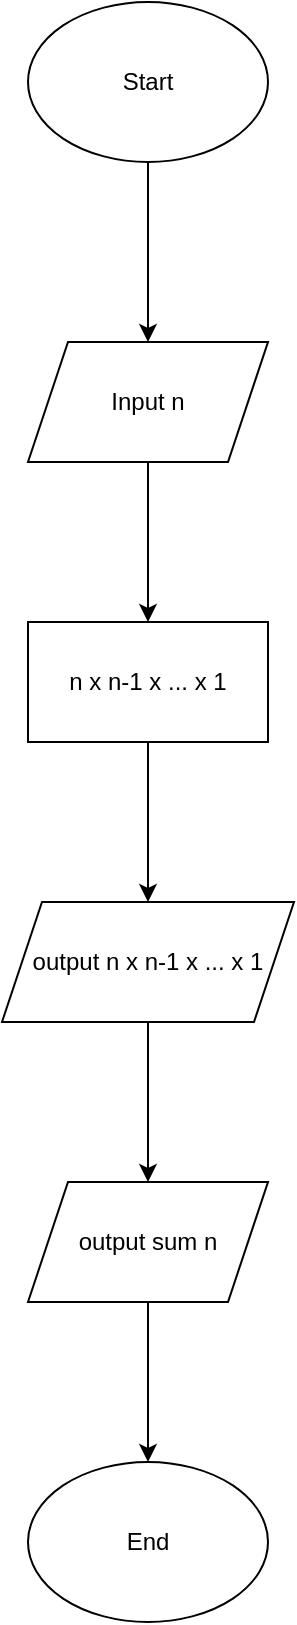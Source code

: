 <mxfile version="25.0.1">
  <diagram name="หน้า-1" id="KkEdLRlDNOzUqddT7xb_">
    <mxGraphModel dx="1050" dy="530" grid="1" gridSize="10" guides="1" tooltips="1" connect="1" arrows="1" fold="1" page="1" pageScale="1" pageWidth="827" pageHeight="1169" math="0" shadow="0">
      <root>
        <mxCell id="0" />
        <mxCell id="1" parent="0" />
        <mxCell id="Ux3kClubimHEc86WzaHW-3" value="" style="edgeStyle=orthogonalEdgeStyle;rounded=0;orthogonalLoop=1;jettySize=auto;html=1;" edge="1" parent="1" source="Ux3kClubimHEc86WzaHW-1" target="Ux3kClubimHEc86WzaHW-2">
          <mxGeometry relative="1" as="geometry" />
        </mxCell>
        <mxCell id="Ux3kClubimHEc86WzaHW-1" value="Start" style="ellipse;whiteSpace=wrap;html=1;" vertex="1" parent="1">
          <mxGeometry x="354" y="10" width="120" height="80" as="geometry" />
        </mxCell>
        <mxCell id="Ux3kClubimHEc86WzaHW-5" value="" style="edgeStyle=orthogonalEdgeStyle;rounded=0;orthogonalLoop=1;jettySize=auto;html=1;" edge="1" parent="1" source="Ux3kClubimHEc86WzaHW-2" target="Ux3kClubimHEc86WzaHW-4">
          <mxGeometry relative="1" as="geometry" />
        </mxCell>
        <mxCell id="Ux3kClubimHEc86WzaHW-2" value="Input n" style="shape=parallelogram;perimeter=parallelogramPerimeter;whiteSpace=wrap;html=1;fixedSize=1;" vertex="1" parent="1">
          <mxGeometry x="354" y="180" width="120" height="60" as="geometry" />
        </mxCell>
        <mxCell id="Ux3kClubimHEc86WzaHW-7" value="" style="edgeStyle=orthogonalEdgeStyle;rounded=0;orthogonalLoop=1;jettySize=auto;html=1;" edge="1" parent="1" source="Ux3kClubimHEc86WzaHW-4" target="Ux3kClubimHEc86WzaHW-6">
          <mxGeometry relative="1" as="geometry" />
        </mxCell>
        <mxCell id="Ux3kClubimHEc86WzaHW-4" value="n x n-1 x ... x 1" style="whiteSpace=wrap;html=1;" vertex="1" parent="1">
          <mxGeometry x="354" y="320" width="120" height="60" as="geometry" />
        </mxCell>
        <mxCell id="Ux3kClubimHEc86WzaHW-9" value="" style="edgeStyle=orthogonalEdgeStyle;rounded=0;orthogonalLoop=1;jettySize=auto;html=1;" edge="1" parent="1" source="Ux3kClubimHEc86WzaHW-6" target="Ux3kClubimHEc86WzaHW-8">
          <mxGeometry relative="1" as="geometry" />
        </mxCell>
        <mxCell id="Ux3kClubimHEc86WzaHW-6" value="output n x n-1 x ... x 1" style="shape=parallelogram;perimeter=parallelogramPerimeter;whiteSpace=wrap;html=1;fixedSize=1;" vertex="1" parent="1">
          <mxGeometry x="341" y="460" width="146" height="60" as="geometry" />
        </mxCell>
        <mxCell id="Ux3kClubimHEc86WzaHW-11" value="" style="edgeStyle=orthogonalEdgeStyle;rounded=0;orthogonalLoop=1;jettySize=auto;html=1;" edge="1" parent="1" source="Ux3kClubimHEc86WzaHW-8" target="Ux3kClubimHEc86WzaHW-10">
          <mxGeometry relative="1" as="geometry" />
        </mxCell>
        <mxCell id="Ux3kClubimHEc86WzaHW-8" value="output sum n" style="shape=parallelogram;perimeter=parallelogramPerimeter;whiteSpace=wrap;html=1;fixedSize=1;" vertex="1" parent="1">
          <mxGeometry x="354" y="600" width="120" height="60" as="geometry" />
        </mxCell>
        <mxCell id="Ux3kClubimHEc86WzaHW-10" value="End" style="ellipse;whiteSpace=wrap;html=1;" vertex="1" parent="1">
          <mxGeometry x="354" y="740" width="120" height="80" as="geometry" />
        </mxCell>
      </root>
    </mxGraphModel>
  </diagram>
</mxfile>
